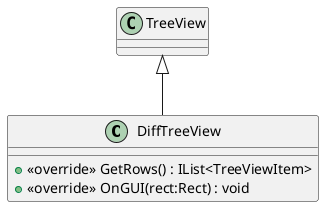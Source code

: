 @startuml
class DiffTreeView {
    + <<override>> GetRows() : IList<TreeViewItem>
    + <<override>> OnGUI(rect:Rect) : void
}
TreeView <|-- DiffTreeView
@enduml
